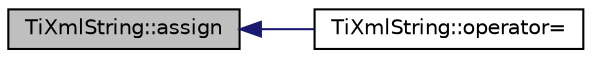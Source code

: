 digraph "TiXmlString::assign"
{
  edge [fontname="Helvetica",fontsize="10",labelfontname="Helvetica",labelfontsize="10"];
  node [fontname="Helvetica",fontsize="10",shape=record];
  rankdir="LR";
  Node1 [label="TiXmlString::assign",height=0.2,width=0.4,color="black", fillcolor="grey75", style="filled" fontcolor="black"];
  Node1 -> Node2 [dir="back",color="midnightblue",fontsize="10",style="solid",fontname="Helvetica"];
  Node2 [label="TiXmlString::operator=",height=0.2,width=0.4,color="black", fillcolor="white", style="filled",URL="$class_ti_xml_string.html#ae0bc6147afc0ec2aa0da3a3c0a8fcfb0"];
}
